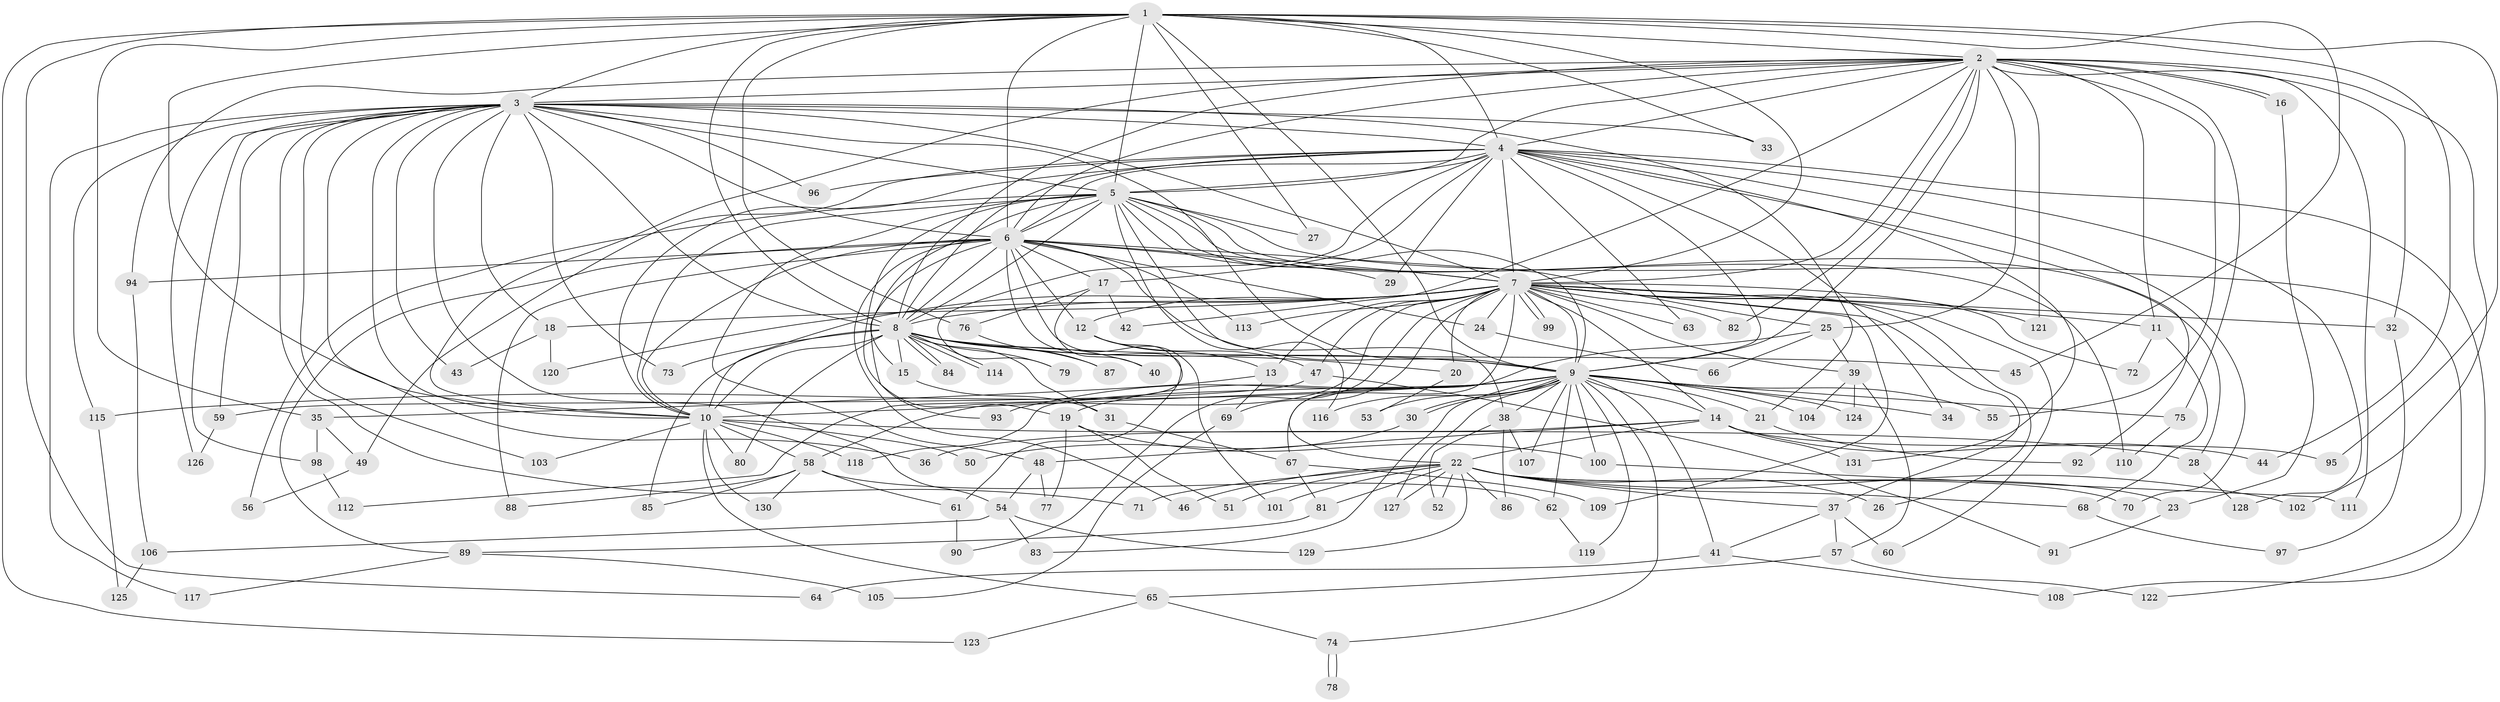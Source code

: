 // coarse degree distribution, {22: 0.0196078431372549, 21: 0.00980392156862745, 19: 0.00980392156862745, 17: 0.0196078431372549, 33: 0.00980392156862745, 20: 0.00980392156862745, 31: 0.00980392156862745, 4: 0.058823529411764705, 3: 0.20588235294117646, 8: 0.00980392156862745, 5: 0.049019607843137254, 18: 0.00980392156862745, 7: 0.00980392156862745, 2: 0.5490196078431373, 6: 0.00980392156862745, 1: 0.00980392156862745}
// Generated by graph-tools (version 1.1) at 2025/51/02/27/25 19:51:47]
// undirected, 131 vertices, 287 edges
graph export_dot {
graph [start="1"]
  node [color=gray90,style=filled];
  1;
  2;
  3;
  4;
  5;
  6;
  7;
  8;
  9;
  10;
  11;
  12;
  13;
  14;
  15;
  16;
  17;
  18;
  19;
  20;
  21;
  22;
  23;
  24;
  25;
  26;
  27;
  28;
  29;
  30;
  31;
  32;
  33;
  34;
  35;
  36;
  37;
  38;
  39;
  40;
  41;
  42;
  43;
  44;
  45;
  46;
  47;
  48;
  49;
  50;
  51;
  52;
  53;
  54;
  55;
  56;
  57;
  58;
  59;
  60;
  61;
  62;
  63;
  64;
  65;
  66;
  67;
  68;
  69;
  70;
  71;
  72;
  73;
  74;
  75;
  76;
  77;
  78;
  79;
  80;
  81;
  82;
  83;
  84;
  85;
  86;
  87;
  88;
  89;
  90;
  91;
  92;
  93;
  94;
  95;
  96;
  97;
  98;
  99;
  100;
  101;
  102;
  103;
  104;
  105;
  106;
  107;
  108;
  109;
  110;
  111;
  112;
  113;
  114;
  115;
  116;
  117;
  118;
  119;
  120;
  121;
  122;
  123;
  124;
  125;
  126;
  127;
  128;
  129;
  130;
  131;
  1 -- 2;
  1 -- 3;
  1 -- 4;
  1 -- 5;
  1 -- 6;
  1 -- 7;
  1 -- 8;
  1 -- 9;
  1 -- 10;
  1 -- 27;
  1 -- 33;
  1 -- 35;
  1 -- 44;
  1 -- 45;
  1 -- 64;
  1 -- 76;
  1 -- 95;
  1 -- 123;
  2 -- 3;
  2 -- 4;
  2 -- 5;
  2 -- 6;
  2 -- 7;
  2 -- 8;
  2 -- 9;
  2 -- 10;
  2 -- 11;
  2 -- 16;
  2 -- 16;
  2 -- 25;
  2 -- 32;
  2 -- 42;
  2 -- 55;
  2 -- 75;
  2 -- 82;
  2 -- 94;
  2 -- 102;
  2 -- 111;
  2 -- 121;
  3 -- 4;
  3 -- 5;
  3 -- 6;
  3 -- 7;
  3 -- 8;
  3 -- 9;
  3 -- 10;
  3 -- 18;
  3 -- 21;
  3 -- 33;
  3 -- 36;
  3 -- 43;
  3 -- 54;
  3 -- 59;
  3 -- 71;
  3 -- 73;
  3 -- 96;
  3 -- 98;
  3 -- 103;
  3 -- 115;
  3 -- 117;
  3 -- 126;
  4 -- 5;
  4 -- 6;
  4 -- 7;
  4 -- 8;
  4 -- 9;
  4 -- 10;
  4 -- 17;
  4 -- 29;
  4 -- 34;
  4 -- 49;
  4 -- 63;
  4 -- 70;
  4 -- 79;
  4 -- 92;
  4 -- 96;
  4 -- 108;
  4 -- 128;
  4 -- 131;
  5 -- 6;
  5 -- 7;
  5 -- 8;
  5 -- 9;
  5 -- 10;
  5 -- 15;
  5 -- 19;
  5 -- 27;
  5 -- 28;
  5 -- 38;
  5 -- 48;
  5 -- 56;
  5 -- 110;
  5 -- 116;
  5 -- 122;
  6 -- 7;
  6 -- 8;
  6 -- 9;
  6 -- 10;
  6 -- 12;
  6 -- 17;
  6 -- 24;
  6 -- 25;
  6 -- 29;
  6 -- 46;
  6 -- 61;
  6 -- 88;
  6 -- 89;
  6 -- 93;
  6 -- 94;
  6 -- 101;
  6 -- 113;
  7 -- 8;
  7 -- 9;
  7 -- 10;
  7 -- 11;
  7 -- 12;
  7 -- 13;
  7 -- 14;
  7 -- 18;
  7 -- 20;
  7 -- 22;
  7 -- 24;
  7 -- 26;
  7 -- 32;
  7 -- 37;
  7 -- 39;
  7 -- 47;
  7 -- 58;
  7 -- 60;
  7 -- 63;
  7 -- 69;
  7 -- 72;
  7 -- 82;
  7 -- 90;
  7 -- 99;
  7 -- 99;
  7 -- 109;
  7 -- 113;
  7 -- 120;
  7 -- 121;
  8 -- 9;
  8 -- 10;
  8 -- 15;
  8 -- 20;
  8 -- 31;
  8 -- 40;
  8 -- 45;
  8 -- 73;
  8 -- 79;
  8 -- 80;
  8 -- 84;
  8 -- 84;
  8 -- 85;
  8 -- 87;
  8 -- 114;
  8 -- 114;
  9 -- 10;
  9 -- 14;
  9 -- 19;
  9 -- 21;
  9 -- 30;
  9 -- 30;
  9 -- 34;
  9 -- 38;
  9 -- 41;
  9 -- 53;
  9 -- 55;
  9 -- 62;
  9 -- 74;
  9 -- 75;
  9 -- 83;
  9 -- 93;
  9 -- 100;
  9 -- 104;
  9 -- 107;
  9 -- 115;
  9 -- 116;
  9 -- 118;
  9 -- 119;
  9 -- 124;
  9 -- 127;
  10 -- 28;
  10 -- 50;
  10 -- 58;
  10 -- 65;
  10 -- 80;
  10 -- 103;
  10 -- 118;
  10 -- 130;
  11 -- 68;
  11 -- 72;
  12 -- 13;
  12 -- 47;
  12 -- 112;
  13 -- 35;
  13 -- 69;
  14 -- 22;
  14 -- 36;
  14 -- 44;
  14 -- 48;
  14 -- 95;
  14 -- 131;
  15 -- 31;
  16 -- 23;
  17 -- 40;
  17 -- 42;
  17 -- 76;
  18 -- 43;
  18 -- 120;
  19 -- 51;
  19 -- 77;
  19 -- 100;
  20 -- 53;
  21 -- 92;
  22 -- 23;
  22 -- 26;
  22 -- 37;
  22 -- 46;
  22 -- 51;
  22 -- 52;
  22 -- 68;
  22 -- 70;
  22 -- 71;
  22 -- 81;
  22 -- 86;
  22 -- 101;
  22 -- 102;
  22 -- 127;
  22 -- 129;
  23 -- 91;
  24 -- 66;
  25 -- 39;
  25 -- 66;
  25 -- 67;
  28 -- 128;
  30 -- 50;
  31 -- 67;
  32 -- 97;
  35 -- 49;
  35 -- 98;
  37 -- 41;
  37 -- 57;
  37 -- 60;
  38 -- 52;
  38 -- 86;
  38 -- 107;
  39 -- 57;
  39 -- 104;
  39 -- 124;
  41 -- 64;
  41 -- 108;
  47 -- 59;
  47 -- 91;
  48 -- 54;
  48 -- 77;
  49 -- 56;
  54 -- 83;
  54 -- 106;
  54 -- 129;
  57 -- 65;
  57 -- 122;
  58 -- 61;
  58 -- 62;
  58 -- 85;
  58 -- 88;
  58 -- 130;
  59 -- 126;
  61 -- 90;
  62 -- 119;
  65 -- 74;
  65 -- 123;
  67 -- 81;
  67 -- 109;
  68 -- 97;
  69 -- 105;
  74 -- 78;
  74 -- 78;
  75 -- 110;
  76 -- 87;
  81 -- 89;
  89 -- 105;
  89 -- 117;
  94 -- 106;
  98 -- 112;
  100 -- 111;
  106 -- 125;
  115 -- 125;
}
